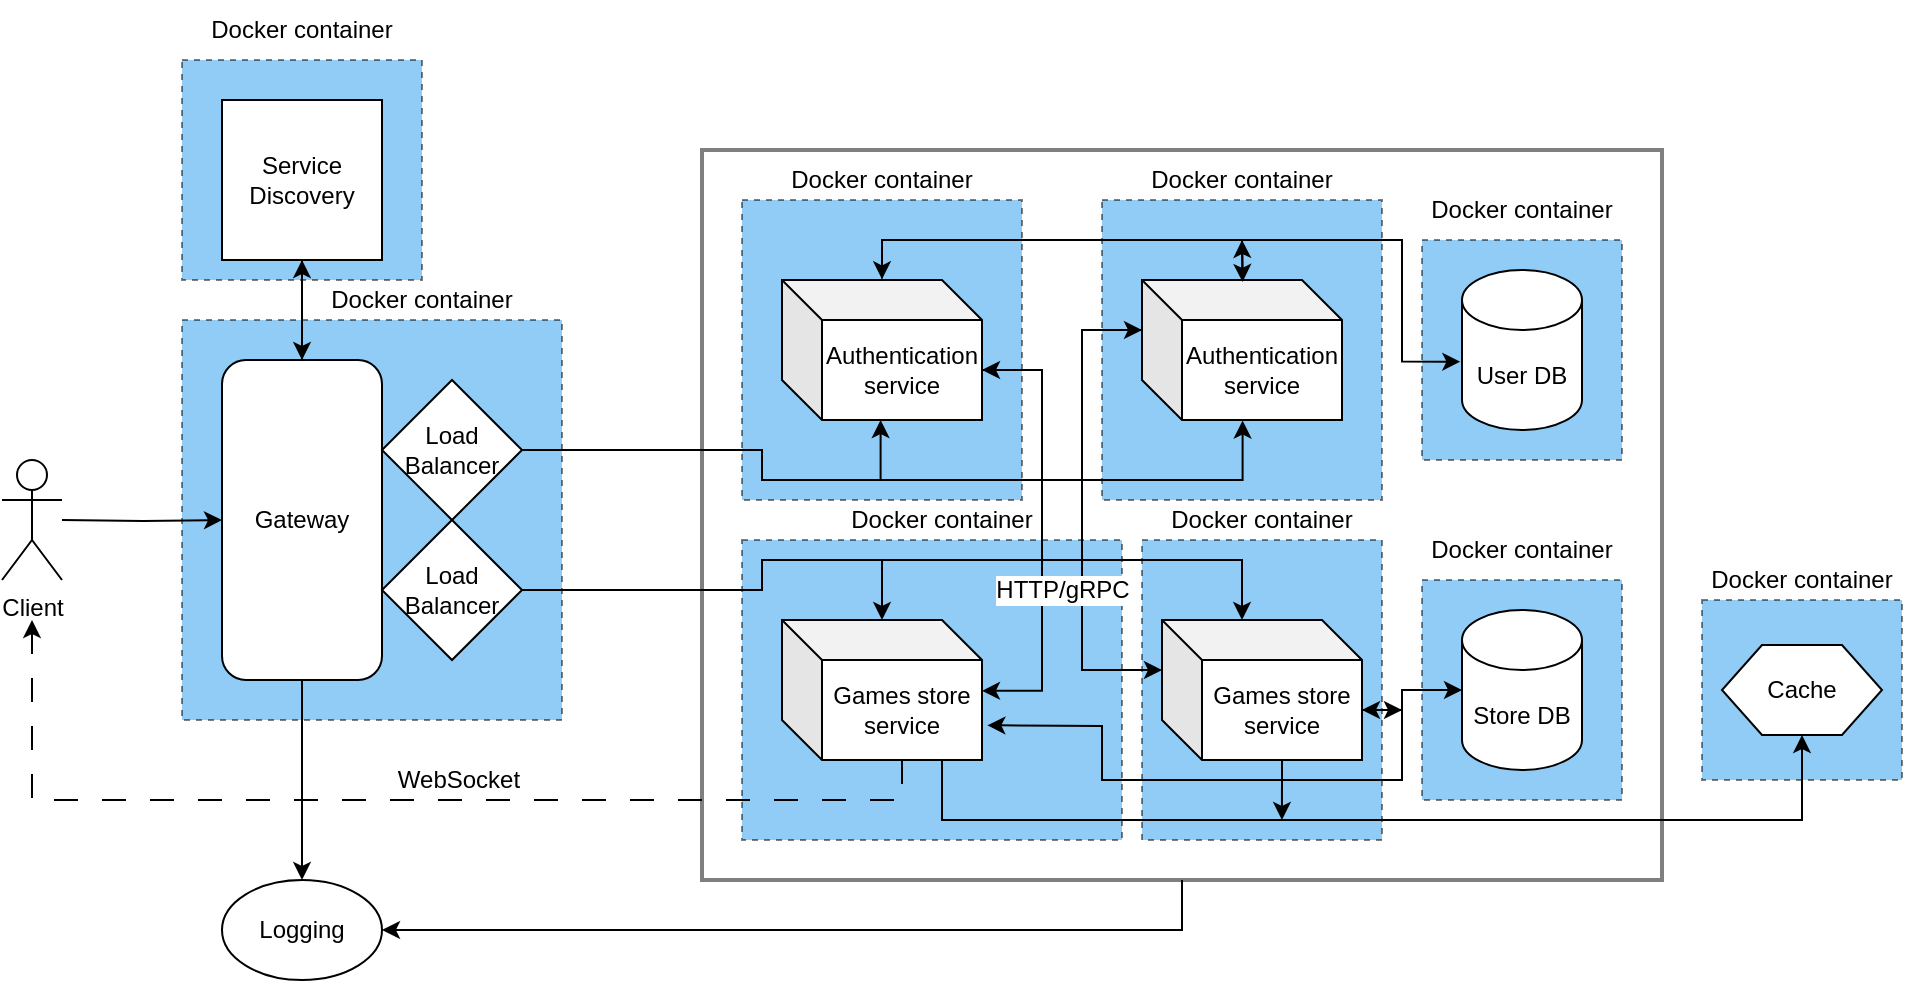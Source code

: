<mxfile version="24.7.12">
  <diagram name="Page-1" id="uiNQMvACifZpJ-6OYbCf">
    <mxGraphModel dx="1669" dy="1553" grid="1" gridSize="10" guides="1" tooltips="1" connect="1" arrows="1" fold="1" page="1" pageScale="1" pageWidth="850" pageHeight="1100" math="0" shadow="0">
      <root>
        <mxCell id="0" />
        <mxCell id="1" parent="0" />
        <mxCell id="1mGUqjX1SZVYjUJcthAb-25" value="" style="rounded=0;whiteSpace=wrap;html=1;opacity=50;strokeColor=default;align=center;verticalAlign=middle;fontFamily=Helvetica;fontSize=12;fontColor=default;fillColor=none;strokeWidth=2;" vertex="1" parent="1">
          <mxGeometry x="-400" y="-65" width="480" height="365" as="geometry" />
        </mxCell>
        <mxCell id="1mGUqjX1SZVYjUJcthAb-45" value="" style="rounded=0;whiteSpace=wrap;html=1;dashed=1;opacity=50;strokeColor=default;align=center;verticalAlign=middle;fontFamily=Helvetica;fontSize=12;fontColor=default;fillColor=#2599EE;" vertex="1" parent="1">
          <mxGeometry x="-180" y="130" width="120" height="150" as="geometry" />
        </mxCell>
        <mxCell id="1mGUqjX1SZVYjUJcthAb-35" value="" style="rounded=0;whiteSpace=wrap;html=1;dashed=1;perimeterSpacing=0;opacity=50;fillColor=#2599EE;" vertex="1" parent="1">
          <mxGeometry x="100" y="160" width="100" height="90" as="geometry" />
        </mxCell>
        <mxCell id="1mGUqjX1SZVYjUJcthAb-22" value="" style="rounded=0;whiteSpace=wrap;html=1;dashed=1;opacity=50;strokeColor=default;align=center;verticalAlign=middle;fontFamily=Helvetica;fontSize=12;fontColor=default;fillColor=#2599EE;" vertex="1" parent="1">
          <mxGeometry x="-380" y="130" width="190" height="150" as="geometry" />
        </mxCell>
        <mxCell id="1mGUqjX1SZVYjUJcthAb-31" value="" style="rounded=0;whiteSpace=wrap;html=1;dashed=1;perimeterSpacing=0;opacity=50;fillColor=#2599EE;" vertex="1" parent="1">
          <mxGeometry x="-660" y="-110" width="120" height="110" as="geometry" />
        </mxCell>
        <mxCell id="1mGUqjX1SZVYjUJcthAb-29" value="" style="rounded=0;whiteSpace=wrap;html=1;dashed=1;perimeterSpacing=0;opacity=50;fillColor=#2599EE;" vertex="1" parent="1">
          <mxGeometry x="-660" y="20" width="190" height="200" as="geometry" />
        </mxCell>
        <mxCell id="1mGUqjX1SZVYjUJcthAb-21" value="" style="rounded=0;whiteSpace=wrap;html=1;dashed=1;opacity=50;strokeColor=default;align=center;verticalAlign=middle;fontFamily=Helvetica;fontSize=12;fontColor=default;fillColor=#2599EE;" vertex="1" parent="1">
          <mxGeometry x="-40" y="150" width="100" height="110" as="geometry" />
        </mxCell>
        <mxCell id="1mGUqjX1SZVYjUJcthAb-19" value="" style="rounded=0;whiteSpace=wrap;html=1;dashed=1;opacity=50;strokeColor=default;align=center;verticalAlign=middle;fontFamily=Helvetica;fontSize=12;fontColor=default;fillColor=#2599EE;" vertex="1" parent="1">
          <mxGeometry x="-40" y="-20" width="100" height="110" as="geometry" />
        </mxCell>
        <mxCell id="1mGUqjX1SZVYjUJcthAb-26" value="" style="rounded=0;whiteSpace=wrap;html=1;dashed=1;perimeterSpacing=0;opacity=50;fillColor=#2599EE;" vertex="1" parent="1">
          <mxGeometry x="-200" y="-40" width="140" height="150" as="geometry" />
        </mxCell>
        <mxCell id="1mGUqjX1SZVYjUJcthAb-17" value="" style="rounded=0;whiteSpace=wrap;html=1;dashed=1;perimeterSpacing=0;opacity=50;fillColor=#2599EE;" vertex="1" parent="1">
          <mxGeometry x="-380" y="-40" width="140" height="150" as="geometry" />
        </mxCell>
        <mxCell id="Q7FdPwMMOT8ynzh0RBbA-12" value="&lt;div&gt;User DB&lt;br&gt;&lt;/div&gt;" style="shape=cylinder3;whiteSpace=wrap;html=1;boundedLbl=1;backgroundOutline=1;size=15;shadow=0;container=0;" parent="1" vertex="1">
          <mxGeometry x="-20" y="-5" width="60" height="80" as="geometry" />
        </mxCell>
        <mxCell id="Q7FdPwMMOT8ynzh0RBbA-13" value="&lt;div&gt;Store DB&lt;br&gt;&lt;/div&gt;" style="shape=cylinder3;whiteSpace=wrap;html=1;boundedLbl=1;backgroundOutline=1;size=15;" parent="1" vertex="1">
          <mxGeometry x="-20" y="165" width="60" height="80" as="geometry" />
        </mxCell>
        <mxCell id="Q7FdPwMMOT8ynzh0RBbA-29" style="edgeStyle=orthogonalEdgeStyle;rounded=0;orthogonalLoop=1;jettySize=auto;html=1;entryX=0;entryY=0.5;entryDx=0;entryDy=0;" parent="1" target="Q7FdPwMMOT8ynzh0RBbA-17" edge="1">
          <mxGeometry relative="1" as="geometry">
            <mxPoint x="-720" y="120" as="sourcePoint" />
          </mxGeometry>
        </mxCell>
        <mxCell id="Q7FdPwMMOT8ynzh0RBbA-14" value="Client" style="shape=umlActor;verticalLabelPosition=bottom;verticalAlign=top;html=1;outlineConnect=0;" parent="1" vertex="1">
          <mxGeometry x="-750" y="90" width="30" height="60" as="geometry" />
        </mxCell>
        <mxCell id="Q7FdPwMMOT8ynzh0RBbA-52" style="edgeStyle=orthogonalEdgeStyle;rounded=0;orthogonalLoop=1;jettySize=auto;html=1;exitX=0.5;exitY=0;exitDx=0;exitDy=0;" parent="1" source="Q7FdPwMMOT8ynzh0RBbA-17" edge="1">
          <mxGeometry relative="1" as="geometry">
            <mxPoint x="-600" y="-10" as="targetPoint" />
          </mxGeometry>
        </mxCell>
        <mxCell id="Q7FdPwMMOT8ynzh0RBbA-69" style="edgeStyle=orthogonalEdgeStyle;rounded=0;orthogonalLoop=1;jettySize=auto;html=1;exitX=0.5;exitY=1;exitDx=0;exitDy=0;entryX=0.5;entryY=0;entryDx=0;entryDy=0;" parent="1" source="Q7FdPwMMOT8ynzh0RBbA-17" target="Q7FdPwMMOT8ynzh0RBbA-67" edge="1">
          <mxGeometry relative="1" as="geometry" />
        </mxCell>
        <mxCell id="Q7FdPwMMOT8ynzh0RBbA-17" value="Gateway" style="rounded=1;whiteSpace=wrap;html=1;" parent="1" vertex="1">
          <mxGeometry x="-640" y="40" width="80" height="160" as="geometry" />
        </mxCell>
        <mxCell id="Q7FdPwMMOT8ynzh0RBbA-26" value="Authentication service" style="shape=cube;whiteSpace=wrap;html=1;boundedLbl=1;backgroundOutline=1;darkOpacity=0.05;darkOpacity2=0.1;" parent="1" vertex="1">
          <mxGeometry x="-360" width="100" height="70" as="geometry" />
        </mxCell>
        <mxCell id="Q7FdPwMMOT8ynzh0RBbA-27" value="Load Balancer" style="rhombus;whiteSpace=wrap;html=1;" parent="1" vertex="1">
          <mxGeometry x="-560" y="50" width="70" height="70" as="geometry" />
        </mxCell>
        <mxCell id="Q7FdPwMMOT8ynzh0RBbA-32" value="Load Balancer" style="rhombus;whiteSpace=wrap;html=1;" parent="1" vertex="1">
          <mxGeometry x="-560" y="120" width="70" height="70" as="geometry" />
        </mxCell>
        <mxCell id="Q7FdPwMMOT8ynzh0RBbA-46" style="edgeStyle=orthogonalEdgeStyle;rounded=0;orthogonalLoop=1;jettySize=auto;html=1;exitX=0;exitY=0;exitDx=60;exitDy=70;exitPerimeter=0;dashed=1;dashPattern=12 12;" parent="1" source="Q7FdPwMMOT8ynzh0RBbA-36" edge="1">
          <mxGeometry relative="1" as="geometry">
            <mxPoint x="-735" y="170" as="targetPoint" />
            <Array as="points">
              <mxPoint x="-300" y="260" />
              <mxPoint x="-735" y="260" />
            </Array>
          </mxGeometry>
        </mxCell>
        <mxCell id="Q7FdPwMMOT8ynzh0RBbA-47" value="&lt;font style=&quot;font-size: 12px;&quot;&gt;WebSocket&lt;/font&gt;" style="edgeLabel;html=1;align=center;verticalAlign=middle;resizable=0;points=[];" parent="Q7FdPwMMOT8ynzh0RBbA-46" vertex="1" connectable="0">
          <mxGeometry x="-0.26" y="-1" relative="1" as="geometry">
            <mxPoint x="-41" y="-9" as="offset" />
          </mxGeometry>
        </mxCell>
        <mxCell id="1mGUqjX1SZVYjUJcthAb-28" style="edgeStyle=orthogonalEdgeStyle;rounded=0;orthogonalLoop=1;jettySize=auto;html=1;exitX=0;exitY=0;exitDx=60;exitDy=70;exitPerimeter=0;entryX=0.5;entryY=1;entryDx=0;entryDy=0;fontFamily=Helvetica;fontSize=12;fontColor=default;" edge="1" parent="1" source="Q7FdPwMMOT8ynzh0RBbA-36" target="Q7FdPwMMOT8ynzh0RBbA-48">
          <mxGeometry relative="1" as="geometry">
            <Array as="points">
              <mxPoint x="-280" y="240" />
              <mxPoint x="-280" y="270" />
              <mxPoint x="150" y="270" />
            </Array>
          </mxGeometry>
        </mxCell>
        <mxCell id="Q7FdPwMMOT8ynzh0RBbA-36" value="Games store service" style="shape=cube;whiteSpace=wrap;html=1;boundedLbl=1;backgroundOutline=1;darkOpacity=0.05;darkOpacity2=0.1;" parent="1" vertex="1">
          <mxGeometry x="-360" y="170" width="100" height="70" as="geometry" />
        </mxCell>
        <mxCell id="Q7FdPwMMOT8ynzh0RBbA-37" style="edgeStyle=orthogonalEdgeStyle;rounded=0;orthogonalLoop=1;jettySize=auto;html=1;exitX=1;exitY=0.5;exitDx=0;exitDy=0;" parent="1" source="Q7FdPwMMOT8ynzh0RBbA-32" edge="1">
          <mxGeometry relative="1" as="geometry">
            <mxPoint x="-310" y="170" as="targetPoint" />
            <Array as="points">
              <mxPoint x="-370" y="155" />
              <mxPoint x="-370" y="140" />
              <mxPoint x="-310" y="140" />
            </Array>
          </mxGeometry>
        </mxCell>
        <mxCell id="Q7FdPwMMOT8ynzh0RBbA-40" style="edgeStyle=orthogonalEdgeStyle;rounded=0;orthogonalLoop=1;jettySize=auto;html=1;exitX=1;exitY=0.5;exitDx=0;exitDy=0;entryX=0.493;entryY=1;entryDx=0;entryDy=0;entryPerimeter=0;" parent="1" source="Q7FdPwMMOT8ynzh0RBbA-27" target="Q7FdPwMMOT8ynzh0RBbA-26" edge="1">
          <mxGeometry relative="1" as="geometry">
            <Array as="points">
              <mxPoint x="-370" y="85" />
              <mxPoint x="-370" y="100" />
              <mxPoint x="-311" y="100" />
            </Array>
          </mxGeometry>
        </mxCell>
        <mxCell id="Q7FdPwMMOT8ynzh0RBbA-45" style="edgeStyle=orthogonalEdgeStyle;rounded=0;orthogonalLoop=1;jettySize=auto;html=1;exitX=0.503;exitY=-0.014;exitDx=0;exitDy=0;exitPerimeter=0;" parent="1" source="Q7FdPwMMOT8ynzh0RBbA-42" edge="1">
          <mxGeometry relative="1" as="geometry">
            <mxPoint x="-130" y="-20" as="targetPoint" />
            <Array as="points" />
          </mxGeometry>
        </mxCell>
        <mxCell id="Q7FdPwMMOT8ynzh0RBbA-42" value="Authentication service" style="shape=cube;whiteSpace=wrap;html=1;boundedLbl=1;backgroundOutline=1;darkOpacity=0.05;darkOpacity2=0.1;" parent="1" vertex="1">
          <mxGeometry x="-180" width="100" height="70" as="geometry" />
        </mxCell>
        <mxCell id="Q7FdPwMMOT8ynzh0RBbA-43" style="edgeStyle=orthogonalEdgeStyle;rounded=0;orthogonalLoop=1;jettySize=auto;html=1;exitX=1;exitY=0.5;exitDx=0;exitDy=0;entryX=0.503;entryY=1.004;entryDx=0;entryDy=0;entryPerimeter=0;" parent="1" source="Q7FdPwMMOT8ynzh0RBbA-27" target="Q7FdPwMMOT8ynzh0RBbA-42" edge="1">
          <mxGeometry relative="1" as="geometry">
            <mxPoint x="-140" y="70" as="targetPoint" />
            <Array as="points">
              <mxPoint x="-370" y="85" />
              <mxPoint x="-370" y="100" />
              <mxPoint x="-130" y="100" />
            </Array>
          </mxGeometry>
        </mxCell>
        <mxCell id="Q7FdPwMMOT8ynzh0RBbA-44" style="edgeStyle=orthogonalEdgeStyle;rounded=0;orthogonalLoop=1;jettySize=auto;html=1;exitX=0.5;exitY=-0.01;exitDx=0;exitDy=0;exitPerimeter=0;entryX=-0.014;entryY=0.573;entryDx=0;entryDy=0;entryPerimeter=0;" parent="1" source="Q7FdPwMMOT8ynzh0RBbA-26" target="Q7FdPwMMOT8ynzh0RBbA-12" edge="1">
          <mxGeometry relative="1" as="geometry">
            <mxPoint x="68" y="40" as="targetPoint" />
            <Array as="points">
              <mxPoint x="-310" y="-20" />
              <mxPoint x="-50" y="-20" />
              <mxPoint x="-50" y="41" />
            </Array>
          </mxGeometry>
        </mxCell>
        <mxCell id="Q7FdPwMMOT8ynzh0RBbA-48" value="Cache" style="shape=hexagon;perimeter=hexagonPerimeter2;whiteSpace=wrap;html=1;fixedSize=1;" parent="1" vertex="1">
          <mxGeometry x="110" y="182.5" width="80" height="45" as="geometry" />
        </mxCell>
        <mxCell id="Q7FdPwMMOT8ynzh0RBbA-51" style="edgeStyle=orthogonalEdgeStyle;rounded=0;orthogonalLoop=1;jettySize=auto;html=1;exitX=0.5;exitY=1;exitDx=0;exitDy=0;entryX=0.5;entryY=0;entryDx=0;entryDy=0;" parent="1" source="Q7FdPwMMOT8ynzh0RBbA-50" target="Q7FdPwMMOT8ynzh0RBbA-17" edge="1">
          <mxGeometry relative="1" as="geometry" />
        </mxCell>
        <mxCell id="Q7FdPwMMOT8ynzh0RBbA-50" value="Service Discovery" style="whiteSpace=wrap;html=1;aspect=fixed;" parent="1" vertex="1">
          <mxGeometry x="-640" y="-90" width="80" height="80" as="geometry" />
        </mxCell>
        <mxCell id="Q7FdPwMMOT8ynzh0RBbA-63" value="" style="endArrow=classic;html=1;rounded=0;entryX=0.503;entryY=0.014;entryDx=0;entryDy=0;entryPerimeter=0;" parent="1" target="Q7FdPwMMOT8ynzh0RBbA-42" edge="1">
          <mxGeometry width="50" height="50" relative="1" as="geometry">
            <mxPoint x="-130" y="-20" as="sourcePoint" />
            <mxPoint x="-70" y="50" as="targetPoint" />
          </mxGeometry>
        </mxCell>
        <mxCell id="Q7FdPwMMOT8ynzh0RBbA-64" value="" style="endArrow=classic;html=1;rounded=0;entryX=0.5;entryY=-0.005;entryDx=0;entryDy=0;entryPerimeter=0;" parent="1" target="Q7FdPwMMOT8ynzh0RBbA-26" edge="1">
          <mxGeometry width="50" height="50" relative="1" as="geometry">
            <mxPoint x="-310" y="-20" as="sourcePoint" />
            <mxPoint x="-70" y="50" as="targetPoint" />
          </mxGeometry>
        </mxCell>
        <mxCell id="Q7FdPwMMOT8ynzh0RBbA-67" value="Logging" style="ellipse;whiteSpace=wrap;html=1;" parent="1" vertex="1">
          <mxGeometry x="-640" y="300" width="80" height="50" as="geometry" />
        </mxCell>
        <mxCell id="Q7FdPwMMOT8ynzh0RBbA-70" value="" style="endArrow=classic;html=1;rounded=0;entryX=1;entryY=0.5;entryDx=0;entryDy=0;exitX=0.5;exitY=1;exitDx=0;exitDy=0;" parent="1" target="Q7FdPwMMOT8ynzh0RBbA-67" edge="1" source="1mGUqjX1SZVYjUJcthAb-25">
          <mxGeometry width="50" height="50" relative="1" as="geometry">
            <mxPoint x="-220" y="300" as="sourcePoint" />
            <mxPoint x="-320" y="100" as="targetPoint" />
            <Array as="points">
              <mxPoint x="-160" y="325" />
            </Array>
          </mxGeometry>
        </mxCell>
        <mxCell id="LwvMt7bkquxmCfx2vhAr-23" value="" style="endArrow=classic;startArrow=classic;html=1;rounded=0;entryX=0;entryY=0.5;entryDx=0;entryDy=0;entryPerimeter=0;exitX=1.027;exitY=0.752;exitDx=0;exitDy=0;exitPerimeter=0;" parent="1" source="Q7FdPwMMOT8ynzh0RBbA-36" target="Q7FdPwMMOT8ynzh0RBbA-13" edge="1">
          <mxGeometry width="50" height="50" relative="1" as="geometry">
            <mxPoint x="-290" y="240" as="sourcePoint" />
            <mxPoint x="-240" y="190" as="targetPoint" />
            <Array as="points">
              <mxPoint x="-200" y="223" />
              <mxPoint x="-200" y="250" />
              <mxPoint x="-50" y="250" />
              <mxPoint x="-50" y="205" />
            </Array>
          </mxGeometry>
        </mxCell>
        <mxCell id="1mGUqjX1SZVYjUJcthAb-18" value="Docker container" style="text;html=1;align=center;verticalAlign=middle;whiteSpace=wrap;rounded=0;" vertex="1" parent="1">
          <mxGeometry x="-360" y="-65" width="100" height="30" as="geometry" />
        </mxCell>
        <mxCell id="1mGUqjX1SZVYjUJcthAb-20" value="Docker container" style="text;html=1;align=center;verticalAlign=middle;whiteSpace=wrap;rounded=0;" vertex="1" parent="1">
          <mxGeometry x="-40" y="-50" width="100" height="30" as="geometry" />
        </mxCell>
        <mxCell id="1mGUqjX1SZVYjUJcthAb-23" value="Docker container" style="text;html=1;align=center;verticalAlign=middle;whiteSpace=wrap;rounded=0;" vertex="1" parent="1">
          <mxGeometry x="-330" y="105" width="100" height="30" as="geometry" />
        </mxCell>
        <mxCell id="1mGUqjX1SZVYjUJcthAb-24" value="Docker container" style="text;html=1;align=center;verticalAlign=middle;whiteSpace=wrap;rounded=0;" vertex="1" parent="1">
          <mxGeometry x="-40" y="120" width="100" height="30" as="geometry" />
        </mxCell>
        <mxCell id="1mGUqjX1SZVYjUJcthAb-27" value="Docker container" style="text;html=1;align=center;verticalAlign=middle;whiteSpace=wrap;rounded=0;" vertex="1" parent="1">
          <mxGeometry x="-180" y="-65" width="100" height="30" as="geometry" />
        </mxCell>
        <mxCell id="1mGUqjX1SZVYjUJcthAb-30" value="Docker container" style="text;html=1;align=center;verticalAlign=middle;whiteSpace=wrap;rounded=0;" vertex="1" parent="1">
          <mxGeometry x="-590" y="-5" width="100" height="30" as="geometry" />
        </mxCell>
        <mxCell id="1mGUqjX1SZVYjUJcthAb-32" value="Docker container" style="text;html=1;align=center;verticalAlign=middle;whiteSpace=wrap;rounded=0;" vertex="1" parent="1">
          <mxGeometry x="-650" y="-140" width="100" height="30" as="geometry" />
        </mxCell>
        <mxCell id="1mGUqjX1SZVYjUJcthAb-36" value="Docker container" style="text;html=1;align=center;verticalAlign=middle;whiteSpace=wrap;rounded=0;" vertex="1" parent="1">
          <mxGeometry x="100" y="135" width="100" height="30" as="geometry" />
        </mxCell>
        <mxCell id="1mGUqjX1SZVYjUJcthAb-53" style="edgeStyle=orthogonalEdgeStyle;rounded=0;orthogonalLoop=1;jettySize=auto;html=1;exitX=0;exitY=0;exitDx=60;exitDy=70;exitPerimeter=0;fontFamily=Helvetica;fontSize=12;fontColor=default;" edge="1" parent="1" source="1mGUqjX1SZVYjUJcthAb-44">
          <mxGeometry relative="1" as="geometry">
            <mxPoint x="-110.034" y="270" as="targetPoint" />
          </mxGeometry>
        </mxCell>
        <mxCell id="1mGUqjX1SZVYjUJcthAb-54" style="edgeStyle=orthogonalEdgeStyle;rounded=0;orthogonalLoop=1;jettySize=auto;html=1;exitX=0;exitY=0;exitDx=100;exitDy=45;exitPerimeter=0;fontFamily=Helvetica;fontSize=12;fontColor=default;" edge="1" parent="1" source="1mGUqjX1SZVYjUJcthAb-44">
          <mxGeometry relative="1" as="geometry">
            <mxPoint x="-50" y="215" as="targetPoint" />
          </mxGeometry>
        </mxCell>
        <mxCell id="1mGUqjX1SZVYjUJcthAb-44" value="Games store service" style="shape=cube;whiteSpace=wrap;html=1;boundedLbl=1;backgroundOutline=1;darkOpacity=0.05;darkOpacity2=0.1;" vertex="1" parent="1">
          <mxGeometry x="-170" y="170" width="100" height="70" as="geometry" />
        </mxCell>
        <mxCell id="1mGUqjX1SZVYjUJcthAb-46" value="Docker container" style="text;html=1;align=center;verticalAlign=middle;whiteSpace=wrap;rounded=0;" vertex="1" parent="1">
          <mxGeometry x="-170" y="105" width="100" height="30" as="geometry" />
        </mxCell>
        <mxCell id="1mGUqjX1SZVYjUJcthAb-47" style="edgeStyle=orthogonalEdgeStyle;rounded=0;orthogonalLoop=1;jettySize=auto;html=1;exitX=0;exitY=0;exitDx=100;exitDy=45;exitPerimeter=0;entryX=1;entryY=0.506;entryDx=0;entryDy=0;entryPerimeter=0;fontFamily=Helvetica;fontSize=12;fontColor=default;" edge="1" parent="1" source="Q7FdPwMMOT8ynzh0RBbA-26" target="Q7FdPwMMOT8ynzh0RBbA-36">
          <mxGeometry relative="1" as="geometry">
            <Array as="points">
              <mxPoint x="-230" y="45" />
              <mxPoint x="-230" y="205" />
            </Array>
          </mxGeometry>
        </mxCell>
        <mxCell id="1mGUqjX1SZVYjUJcthAb-48" style="edgeStyle=orthogonalEdgeStyle;rounded=0;orthogonalLoop=1;jettySize=auto;html=1;exitX=0;exitY=0;exitDx=0;exitDy=25;exitPerimeter=0;entryX=0;entryY=0;entryDx=0;entryDy=25;entryPerimeter=0;fontFamily=Helvetica;fontSize=12;fontColor=default;" edge="1" parent="1" source="Q7FdPwMMOT8ynzh0RBbA-42" target="1mGUqjX1SZVYjUJcthAb-44">
          <mxGeometry relative="1" as="geometry">
            <Array as="points">
              <mxPoint x="-210" y="25" />
              <mxPoint x="-210" y="195" />
            </Array>
          </mxGeometry>
        </mxCell>
        <mxCell id="1mGUqjX1SZVYjUJcthAb-51" value="HTTP/gRPC" style="edgeLabel;html=1;align=center;verticalAlign=middle;resizable=0;points=[];rounded=0;dashed=1;opacity=50;strokeColor=default;fontFamily=Helvetica;fontSize=12;fontColor=default;fillColor=#2599EE;" vertex="1" connectable="0" parent="1mGUqjX1SZVYjUJcthAb-48">
          <mxGeometry x="0.014" y="-1" relative="1" as="geometry">
            <mxPoint x="-9" y="38" as="offset" />
          </mxGeometry>
        </mxCell>
        <mxCell id="1mGUqjX1SZVYjUJcthAb-49" value="" style="endArrow=classic;html=1;rounded=0;fontFamily=Helvetica;fontSize=12;fontColor=default;entryX=0;entryY=0;entryDx=100;entryDy=45;entryPerimeter=0;" edge="1" parent="1" target="Q7FdPwMMOT8ynzh0RBbA-26">
          <mxGeometry width="50" height="50" relative="1" as="geometry">
            <mxPoint x="-240" y="45" as="sourcePoint" />
            <mxPoint x="-190" y="90" as="targetPoint" />
          </mxGeometry>
        </mxCell>
        <mxCell id="1mGUqjX1SZVYjUJcthAb-50" value="" style="endArrow=classic;html=1;rounded=0;fontFamily=Helvetica;fontSize=12;fontColor=default;entryX=0;entryY=0;entryDx=0;entryDy=25;entryPerimeter=0;" edge="1" parent="1" target="Q7FdPwMMOT8ynzh0RBbA-42">
          <mxGeometry width="50" height="50" relative="1" as="geometry">
            <mxPoint x="-210" y="25" as="sourcePoint" />
            <mxPoint x="-190" y="90" as="targetPoint" />
          </mxGeometry>
        </mxCell>
        <mxCell id="1mGUqjX1SZVYjUJcthAb-52" value="" style="endArrow=classic;html=1;rounded=0;fontFamily=Helvetica;fontSize=12;fontColor=default;entryX=0;entryY=0;entryDx=40;entryDy=0;entryPerimeter=0;" edge="1" parent="1" target="1mGUqjX1SZVYjUJcthAb-44">
          <mxGeometry width="50" height="50" relative="1" as="geometry">
            <mxPoint x="-310" y="140" as="sourcePoint" />
            <mxPoint x="-230" y="100" as="targetPoint" />
            <Array as="points">
              <mxPoint x="-180" y="140" />
              <mxPoint x="-130" y="140" />
              <mxPoint x="-130" y="150" />
            </Array>
          </mxGeometry>
        </mxCell>
        <mxCell id="1mGUqjX1SZVYjUJcthAb-55" value="" style="endArrow=classic;html=1;rounded=0;fontFamily=Helvetica;fontSize=12;fontColor=default;entryX=0;entryY=0;entryDx=100;entryDy=45;entryPerimeter=0;" edge="1" parent="1" target="1mGUqjX1SZVYjUJcthAb-44">
          <mxGeometry width="50" height="50" relative="1" as="geometry">
            <mxPoint x="-50" y="215" as="sourcePoint" />
            <mxPoint x="-80" y="180" as="targetPoint" />
          </mxGeometry>
        </mxCell>
      </root>
    </mxGraphModel>
  </diagram>
</mxfile>

